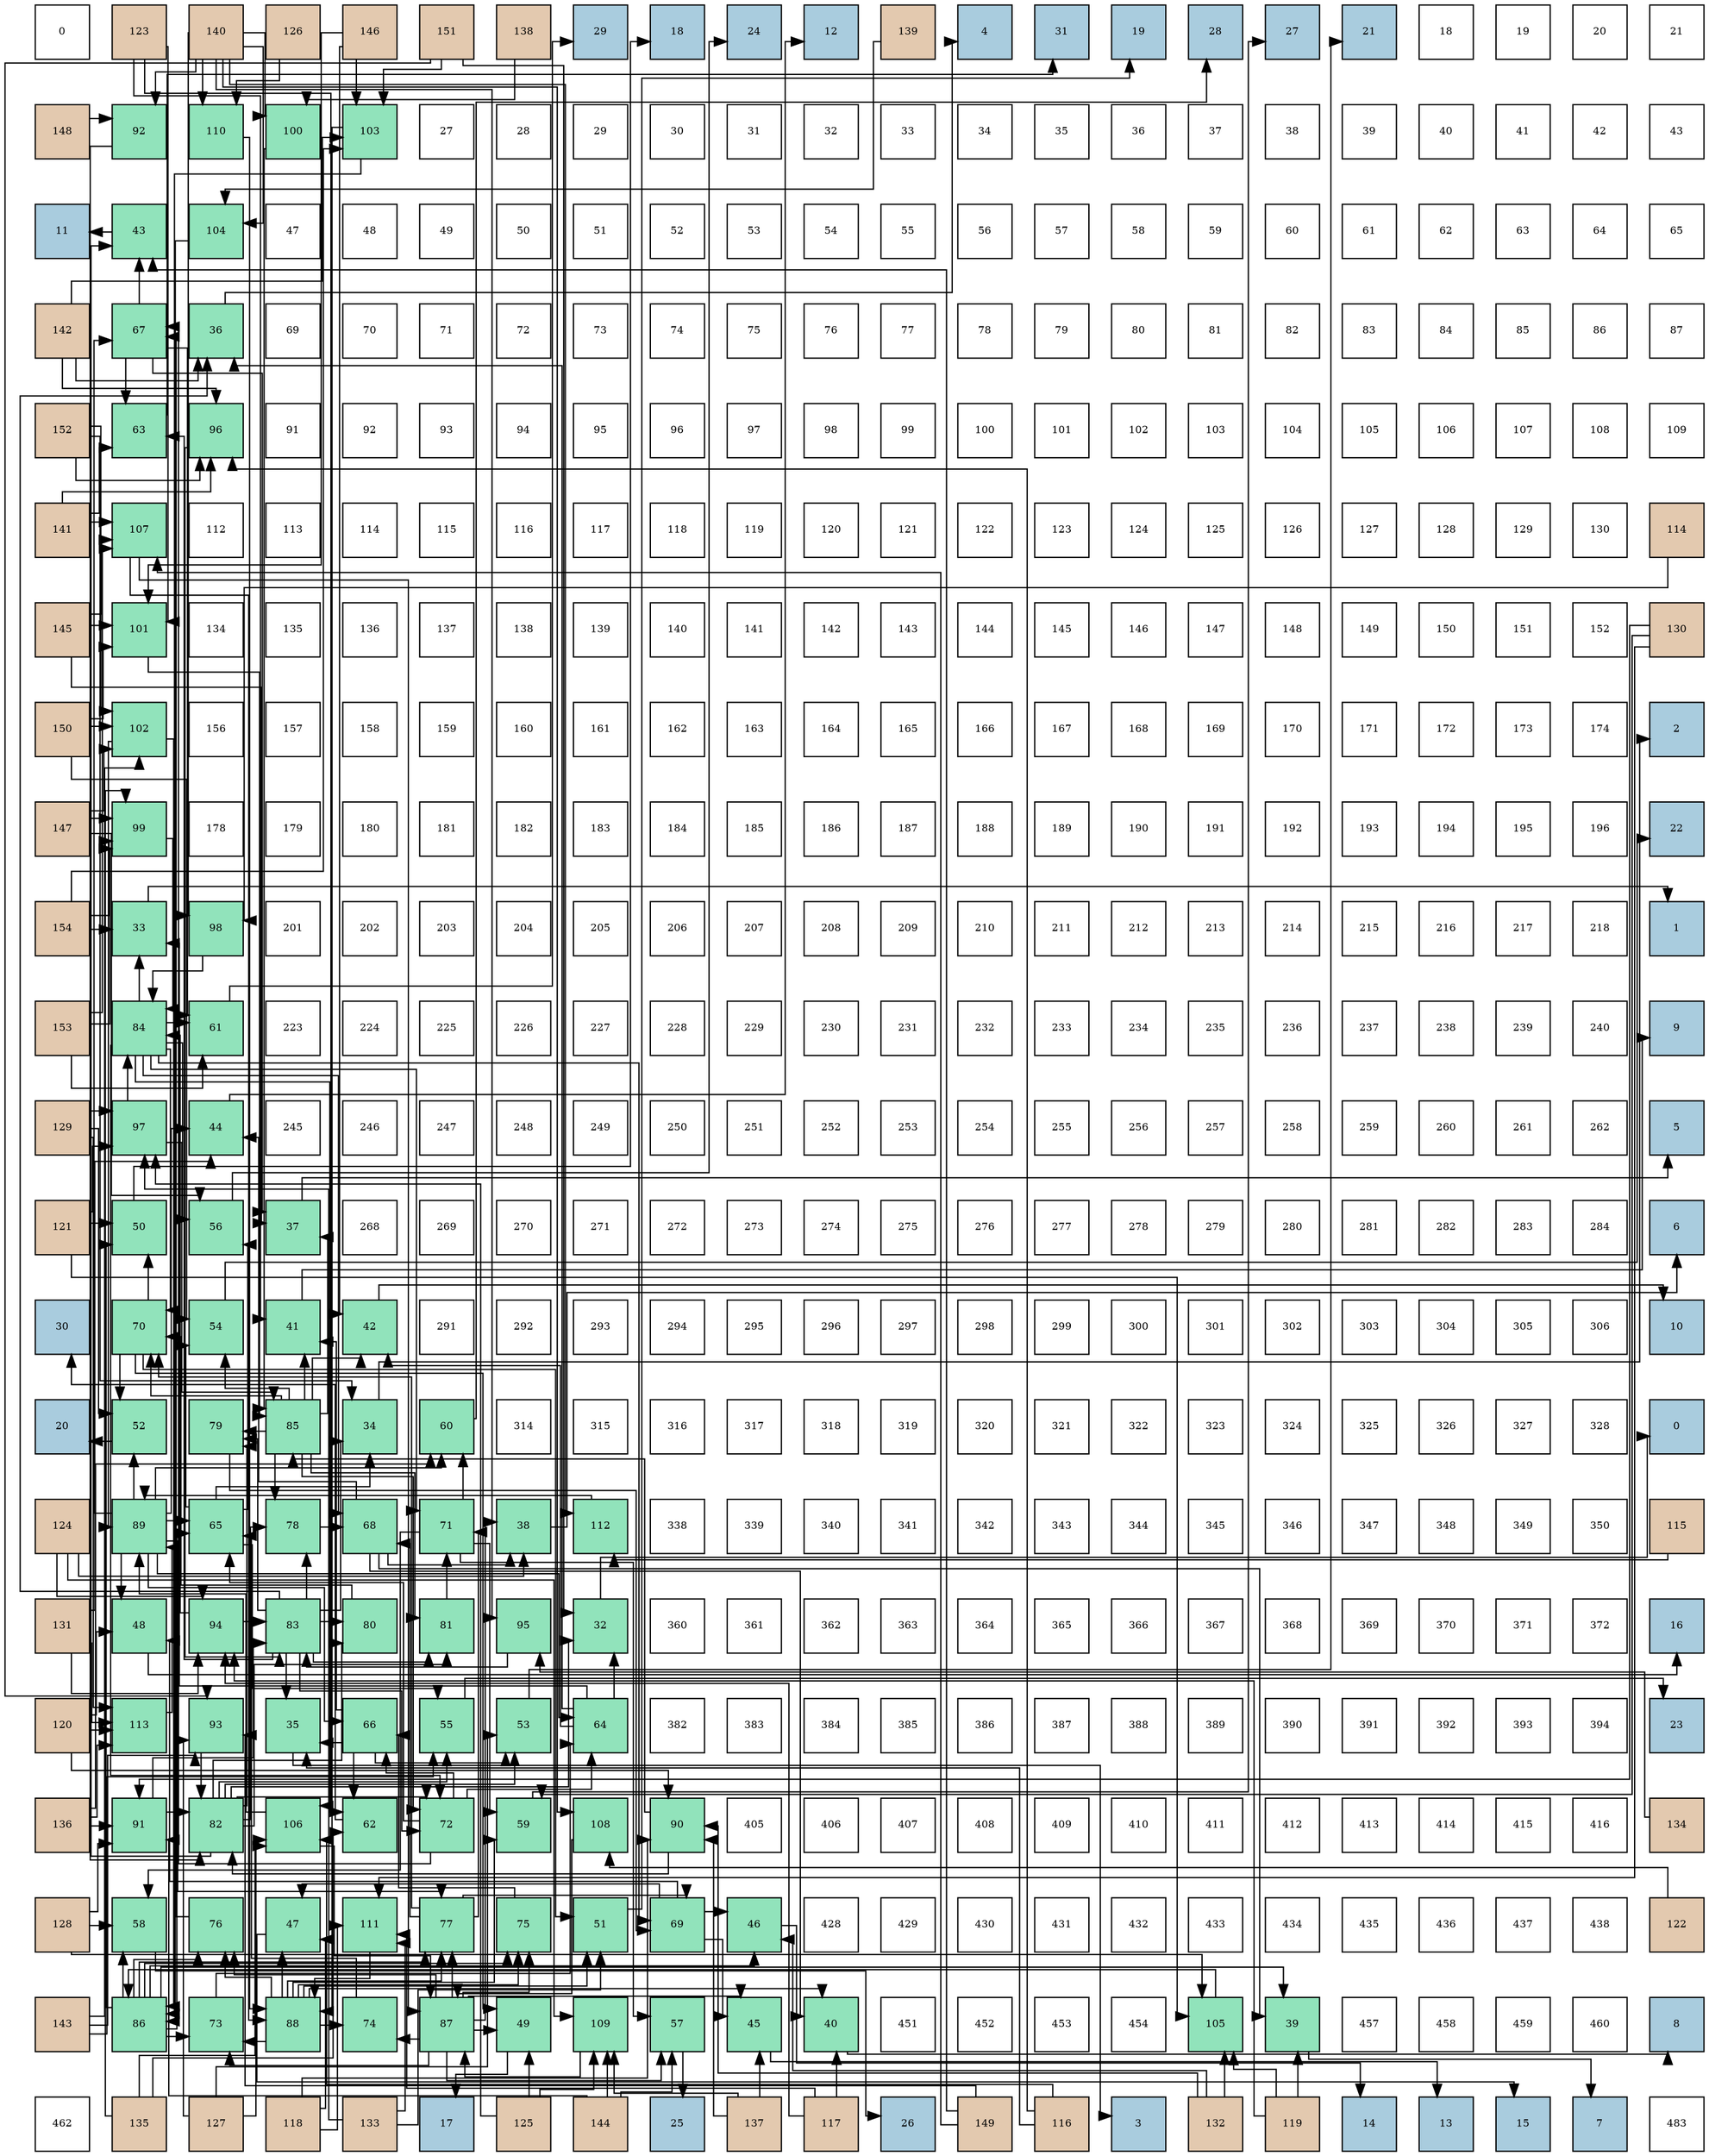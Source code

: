 digraph layout{
 rankdir=TB;
 splines=ortho;
 node [style=filled shape=square fixedsize=true width=0.6];
0[label="0", fontsize=8, fillcolor="#ffffff"];
1[label="123", fontsize=8, fillcolor="#e3c9af"];
2[label="140", fontsize=8, fillcolor="#e3c9af"];
3[label="126", fontsize=8, fillcolor="#e3c9af"];
4[label="146", fontsize=8, fillcolor="#e3c9af"];
5[label="151", fontsize=8, fillcolor="#e3c9af"];
6[label="138", fontsize=8, fillcolor="#e3c9af"];
7[label="29", fontsize=8, fillcolor="#a9ccde"];
8[label="18", fontsize=8, fillcolor="#a9ccde"];
9[label="24", fontsize=8, fillcolor="#a9ccde"];
10[label="12", fontsize=8, fillcolor="#a9ccde"];
11[label="139", fontsize=8, fillcolor="#e3c9af"];
12[label="4", fontsize=8, fillcolor="#a9ccde"];
13[label="31", fontsize=8, fillcolor="#a9ccde"];
14[label="19", fontsize=8, fillcolor="#a9ccde"];
15[label="28", fontsize=8, fillcolor="#a9ccde"];
16[label="27", fontsize=8, fillcolor="#a9ccde"];
17[label="21", fontsize=8, fillcolor="#a9ccde"];
18[label="18", fontsize=8, fillcolor="#ffffff"];
19[label="19", fontsize=8, fillcolor="#ffffff"];
20[label="20", fontsize=8, fillcolor="#ffffff"];
21[label="21", fontsize=8, fillcolor="#ffffff"];
22[label="148", fontsize=8, fillcolor="#e3c9af"];
23[label="92", fontsize=8, fillcolor="#91e3bb"];
24[label="110", fontsize=8, fillcolor="#91e3bb"];
25[label="100", fontsize=8, fillcolor="#91e3bb"];
26[label="103", fontsize=8, fillcolor="#91e3bb"];
27[label="27", fontsize=8, fillcolor="#ffffff"];
28[label="28", fontsize=8, fillcolor="#ffffff"];
29[label="29", fontsize=8, fillcolor="#ffffff"];
30[label="30", fontsize=8, fillcolor="#ffffff"];
31[label="31", fontsize=8, fillcolor="#ffffff"];
32[label="32", fontsize=8, fillcolor="#ffffff"];
33[label="33", fontsize=8, fillcolor="#ffffff"];
34[label="34", fontsize=8, fillcolor="#ffffff"];
35[label="35", fontsize=8, fillcolor="#ffffff"];
36[label="36", fontsize=8, fillcolor="#ffffff"];
37[label="37", fontsize=8, fillcolor="#ffffff"];
38[label="38", fontsize=8, fillcolor="#ffffff"];
39[label="39", fontsize=8, fillcolor="#ffffff"];
40[label="40", fontsize=8, fillcolor="#ffffff"];
41[label="41", fontsize=8, fillcolor="#ffffff"];
42[label="42", fontsize=8, fillcolor="#ffffff"];
43[label="43", fontsize=8, fillcolor="#ffffff"];
44[label="11", fontsize=8, fillcolor="#a9ccde"];
45[label="43", fontsize=8, fillcolor="#91e3bb"];
46[label="104", fontsize=8, fillcolor="#91e3bb"];
47[label="47", fontsize=8, fillcolor="#ffffff"];
48[label="48", fontsize=8, fillcolor="#ffffff"];
49[label="49", fontsize=8, fillcolor="#ffffff"];
50[label="50", fontsize=8, fillcolor="#ffffff"];
51[label="51", fontsize=8, fillcolor="#ffffff"];
52[label="52", fontsize=8, fillcolor="#ffffff"];
53[label="53", fontsize=8, fillcolor="#ffffff"];
54[label="54", fontsize=8, fillcolor="#ffffff"];
55[label="55", fontsize=8, fillcolor="#ffffff"];
56[label="56", fontsize=8, fillcolor="#ffffff"];
57[label="57", fontsize=8, fillcolor="#ffffff"];
58[label="58", fontsize=8, fillcolor="#ffffff"];
59[label="59", fontsize=8, fillcolor="#ffffff"];
60[label="60", fontsize=8, fillcolor="#ffffff"];
61[label="61", fontsize=8, fillcolor="#ffffff"];
62[label="62", fontsize=8, fillcolor="#ffffff"];
63[label="63", fontsize=8, fillcolor="#ffffff"];
64[label="64", fontsize=8, fillcolor="#ffffff"];
65[label="65", fontsize=8, fillcolor="#ffffff"];
66[label="142", fontsize=8, fillcolor="#e3c9af"];
67[label="67", fontsize=8, fillcolor="#91e3bb"];
68[label="36", fontsize=8, fillcolor="#91e3bb"];
69[label="69", fontsize=8, fillcolor="#ffffff"];
70[label="70", fontsize=8, fillcolor="#ffffff"];
71[label="71", fontsize=8, fillcolor="#ffffff"];
72[label="72", fontsize=8, fillcolor="#ffffff"];
73[label="73", fontsize=8, fillcolor="#ffffff"];
74[label="74", fontsize=8, fillcolor="#ffffff"];
75[label="75", fontsize=8, fillcolor="#ffffff"];
76[label="76", fontsize=8, fillcolor="#ffffff"];
77[label="77", fontsize=8, fillcolor="#ffffff"];
78[label="78", fontsize=8, fillcolor="#ffffff"];
79[label="79", fontsize=8, fillcolor="#ffffff"];
80[label="80", fontsize=8, fillcolor="#ffffff"];
81[label="81", fontsize=8, fillcolor="#ffffff"];
82[label="82", fontsize=8, fillcolor="#ffffff"];
83[label="83", fontsize=8, fillcolor="#ffffff"];
84[label="84", fontsize=8, fillcolor="#ffffff"];
85[label="85", fontsize=8, fillcolor="#ffffff"];
86[label="86", fontsize=8, fillcolor="#ffffff"];
87[label="87", fontsize=8, fillcolor="#ffffff"];
88[label="152", fontsize=8, fillcolor="#e3c9af"];
89[label="63", fontsize=8, fillcolor="#91e3bb"];
90[label="96", fontsize=8, fillcolor="#91e3bb"];
91[label="91", fontsize=8, fillcolor="#ffffff"];
92[label="92", fontsize=8, fillcolor="#ffffff"];
93[label="93", fontsize=8, fillcolor="#ffffff"];
94[label="94", fontsize=8, fillcolor="#ffffff"];
95[label="95", fontsize=8, fillcolor="#ffffff"];
96[label="96", fontsize=8, fillcolor="#ffffff"];
97[label="97", fontsize=8, fillcolor="#ffffff"];
98[label="98", fontsize=8, fillcolor="#ffffff"];
99[label="99", fontsize=8, fillcolor="#ffffff"];
100[label="100", fontsize=8, fillcolor="#ffffff"];
101[label="101", fontsize=8, fillcolor="#ffffff"];
102[label="102", fontsize=8, fillcolor="#ffffff"];
103[label="103", fontsize=8, fillcolor="#ffffff"];
104[label="104", fontsize=8, fillcolor="#ffffff"];
105[label="105", fontsize=8, fillcolor="#ffffff"];
106[label="106", fontsize=8, fillcolor="#ffffff"];
107[label="107", fontsize=8, fillcolor="#ffffff"];
108[label="108", fontsize=8, fillcolor="#ffffff"];
109[label="109", fontsize=8, fillcolor="#ffffff"];
110[label="141", fontsize=8, fillcolor="#e3c9af"];
111[label="107", fontsize=8, fillcolor="#91e3bb"];
112[label="112", fontsize=8, fillcolor="#ffffff"];
113[label="113", fontsize=8, fillcolor="#ffffff"];
114[label="114", fontsize=8, fillcolor="#ffffff"];
115[label="115", fontsize=8, fillcolor="#ffffff"];
116[label="116", fontsize=8, fillcolor="#ffffff"];
117[label="117", fontsize=8, fillcolor="#ffffff"];
118[label="118", fontsize=8, fillcolor="#ffffff"];
119[label="119", fontsize=8, fillcolor="#ffffff"];
120[label="120", fontsize=8, fillcolor="#ffffff"];
121[label="121", fontsize=8, fillcolor="#ffffff"];
122[label="122", fontsize=8, fillcolor="#ffffff"];
123[label="123", fontsize=8, fillcolor="#ffffff"];
124[label="124", fontsize=8, fillcolor="#ffffff"];
125[label="125", fontsize=8, fillcolor="#ffffff"];
126[label="126", fontsize=8, fillcolor="#ffffff"];
127[label="127", fontsize=8, fillcolor="#ffffff"];
128[label="128", fontsize=8, fillcolor="#ffffff"];
129[label="129", fontsize=8, fillcolor="#ffffff"];
130[label="130", fontsize=8, fillcolor="#ffffff"];
131[label="114", fontsize=8, fillcolor="#e3c9af"];
132[label="145", fontsize=8, fillcolor="#e3c9af"];
133[label="101", fontsize=8, fillcolor="#91e3bb"];
134[label="134", fontsize=8, fillcolor="#ffffff"];
135[label="135", fontsize=8, fillcolor="#ffffff"];
136[label="136", fontsize=8, fillcolor="#ffffff"];
137[label="137", fontsize=8, fillcolor="#ffffff"];
138[label="138", fontsize=8, fillcolor="#ffffff"];
139[label="139", fontsize=8, fillcolor="#ffffff"];
140[label="140", fontsize=8, fillcolor="#ffffff"];
141[label="141", fontsize=8, fillcolor="#ffffff"];
142[label="142", fontsize=8, fillcolor="#ffffff"];
143[label="143", fontsize=8, fillcolor="#ffffff"];
144[label="144", fontsize=8, fillcolor="#ffffff"];
145[label="145", fontsize=8, fillcolor="#ffffff"];
146[label="146", fontsize=8, fillcolor="#ffffff"];
147[label="147", fontsize=8, fillcolor="#ffffff"];
148[label="148", fontsize=8, fillcolor="#ffffff"];
149[label="149", fontsize=8, fillcolor="#ffffff"];
150[label="150", fontsize=8, fillcolor="#ffffff"];
151[label="151", fontsize=8, fillcolor="#ffffff"];
152[label="152", fontsize=8, fillcolor="#ffffff"];
153[label="130", fontsize=8, fillcolor="#e3c9af"];
154[label="150", fontsize=8, fillcolor="#e3c9af"];
155[label="102", fontsize=8, fillcolor="#91e3bb"];
156[label="156", fontsize=8, fillcolor="#ffffff"];
157[label="157", fontsize=8, fillcolor="#ffffff"];
158[label="158", fontsize=8, fillcolor="#ffffff"];
159[label="159", fontsize=8, fillcolor="#ffffff"];
160[label="160", fontsize=8, fillcolor="#ffffff"];
161[label="161", fontsize=8, fillcolor="#ffffff"];
162[label="162", fontsize=8, fillcolor="#ffffff"];
163[label="163", fontsize=8, fillcolor="#ffffff"];
164[label="164", fontsize=8, fillcolor="#ffffff"];
165[label="165", fontsize=8, fillcolor="#ffffff"];
166[label="166", fontsize=8, fillcolor="#ffffff"];
167[label="167", fontsize=8, fillcolor="#ffffff"];
168[label="168", fontsize=8, fillcolor="#ffffff"];
169[label="169", fontsize=8, fillcolor="#ffffff"];
170[label="170", fontsize=8, fillcolor="#ffffff"];
171[label="171", fontsize=8, fillcolor="#ffffff"];
172[label="172", fontsize=8, fillcolor="#ffffff"];
173[label="173", fontsize=8, fillcolor="#ffffff"];
174[label="174", fontsize=8, fillcolor="#ffffff"];
175[label="2", fontsize=8, fillcolor="#a9ccde"];
176[label="147", fontsize=8, fillcolor="#e3c9af"];
177[label="99", fontsize=8, fillcolor="#91e3bb"];
178[label="178", fontsize=8, fillcolor="#ffffff"];
179[label="179", fontsize=8, fillcolor="#ffffff"];
180[label="180", fontsize=8, fillcolor="#ffffff"];
181[label="181", fontsize=8, fillcolor="#ffffff"];
182[label="182", fontsize=8, fillcolor="#ffffff"];
183[label="183", fontsize=8, fillcolor="#ffffff"];
184[label="184", fontsize=8, fillcolor="#ffffff"];
185[label="185", fontsize=8, fillcolor="#ffffff"];
186[label="186", fontsize=8, fillcolor="#ffffff"];
187[label="187", fontsize=8, fillcolor="#ffffff"];
188[label="188", fontsize=8, fillcolor="#ffffff"];
189[label="189", fontsize=8, fillcolor="#ffffff"];
190[label="190", fontsize=8, fillcolor="#ffffff"];
191[label="191", fontsize=8, fillcolor="#ffffff"];
192[label="192", fontsize=8, fillcolor="#ffffff"];
193[label="193", fontsize=8, fillcolor="#ffffff"];
194[label="194", fontsize=8, fillcolor="#ffffff"];
195[label="195", fontsize=8, fillcolor="#ffffff"];
196[label="196", fontsize=8, fillcolor="#ffffff"];
197[label="22", fontsize=8, fillcolor="#a9ccde"];
198[label="154", fontsize=8, fillcolor="#e3c9af"];
199[label="33", fontsize=8, fillcolor="#91e3bb"];
200[label="98", fontsize=8, fillcolor="#91e3bb"];
201[label="201", fontsize=8, fillcolor="#ffffff"];
202[label="202", fontsize=8, fillcolor="#ffffff"];
203[label="203", fontsize=8, fillcolor="#ffffff"];
204[label="204", fontsize=8, fillcolor="#ffffff"];
205[label="205", fontsize=8, fillcolor="#ffffff"];
206[label="206", fontsize=8, fillcolor="#ffffff"];
207[label="207", fontsize=8, fillcolor="#ffffff"];
208[label="208", fontsize=8, fillcolor="#ffffff"];
209[label="209", fontsize=8, fillcolor="#ffffff"];
210[label="210", fontsize=8, fillcolor="#ffffff"];
211[label="211", fontsize=8, fillcolor="#ffffff"];
212[label="212", fontsize=8, fillcolor="#ffffff"];
213[label="213", fontsize=8, fillcolor="#ffffff"];
214[label="214", fontsize=8, fillcolor="#ffffff"];
215[label="215", fontsize=8, fillcolor="#ffffff"];
216[label="216", fontsize=8, fillcolor="#ffffff"];
217[label="217", fontsize=8, fillcolor="#ffffff"];
218[label="218", fontsize=8, fillcolor="#ffffff"];
219[label="1", fontsize=8, fillcolor="#a9ccde"];
220[label="153", fontsize=8, fillcolor="#e3c9af"];
221[label="84", fontsize=8, fillcolor="#91e3bb"];
222[label="61", fontsize=8, fillcolor="#91e3bb"];
223[label="223", fontsize=8, fillcolor="#ffffff"];
224[label="224", fontsize=8, fillcolor="#ffffff"];
225[label="225", fontsize=8, fillcolor="#ffffff"];
226[label="226", fontsize=8, fillcolor="#ffffff"];
227[label="227", fontsize=8, fillcolor="#ffffff"];
228[label="228", fontsize=8, fillcolor="#ffffff"];
229[label="229", fontsize=8, fillcolor="#ffffff"];
230[label="230", fontsize=8, fillcolor="#ffffff"];
231[label="231", fontsize=8, fillcolor="#ffffff"];
232[label="232", fontsize=8, fillcolor="#ffffff"];
233[label="233", fontsize=8, fillcolor="#ffffff"];
234[label="234", fontsize=8, fillcolor="#ffffff"];
235[label="235", fontsize=8, fillcolor="#ffffff"];
236[label="236", fontsize=8, fillcolor="#ffffff"];
237[label="237", fontsize=8, fillcolor="#ffffff"];
238[label="238", fontsize=8, fillcolor="#ffffff"];
239[label="239", fontsize=8, fillcolor="#ffffff"];
240[label="240", fontsize=8, fillcolor="#ffffff"];
241[label="9", fontsize=8, fillcolor="#a9ccde"];
242[label="129", fontsize=8, fillcolor="#e3c9af"];
243[label="97", fontsize=8, fillcolor="#91e3bb"];
244[label="44", fontsize=8, fillcolor="#91e3bb"];
245[label="245", fontsize=8, fillcolor="#ffffff"];
246[label="246", fontsize=8, fillcolor="#ffffff"];
247[label="247", fontsize=8, fillcolor="#ffffff"];
248[label="248", fontsize=8, fillcolor="#ffffff"];
249[label="249", fontsize=8, fillcolor="#ffffff"];
250[label="250", fontsize=8, fillcolor="#ffffff"];
251[label="251", fontsize=8, fillcolor="#ffffff"];
252[label="252", fontsize=8, fillcolor="#ffffff"];
253[label="253", fontsize=8, fillcolor="#ffffff"];
254[label="254", fontsize=8, fillcolor="#ffffff"];
255[label="255", fontsize=8, fillcolor="#ffffff"];
256[label="256", fontsize=8, fillcolor="#ffffff"];
257[label="257", fontsize=8, fillcolor="#ffffff"];
258[label="258", fontsize=8, fillcolor="#ffffff"];
259[label="259", fontsize=8, fillcolor="#ffffff"];
260[label="260", fontsize=8, fillcolor="#ffffff"];
261[label="261", fontsize=8, fillcolor="#ffffff"];
262[label="262", fontsize=8, fillcolor="#ffffff"];
263[label="5", fontsize=8, fillcolor="#a9ccde"];
264[label="121", fontsize=8, fillcolor="#e3c9af"];
265[label="50", fontsize=8, fillcolor="#91e3bb"];
266[label="56", fontsize=8, fillcolor="#91e3bb"];
267[label="37", fontsize=8, fillcolor="#91e3bb"];
268[label="268", fontsize=8, fillcolor="#ffffff"];
269[label="269", fontsize=8, fillcolor="#ffffff"];
270[label="270", fontsize=8, fillcolor="#ffffff"];
271[label="271", fontsize=8, fillcolor="#ffffff"];
272[label="272", fontsize=8, fillcolor="#ffffff"];
273[label="273", fontsize=8, fillcolor="#ffffff"];
274[label="274", fontsize=8, fillcolor="#ffffff"];
275[label="275", fontsize=8, fillcolor="#ffffff"];
276[label="276", fontsize=8, fillcolor="#ffffff"];
277[label="277", fontsize=8, fillcolor="#ffffff"];
278[label="278", fontsize=8, fillcolor="#ffffff"];
279[label="279", fontsize=8, fillcolor="#ffffff"];
280[label="280", fontsize=8, fillcolor="#ffffff"];
281[label="281", fontsize=8, fillcolor="#ffffff"];
282[label="282", fontsize=8, fillcolor="#ffffff"];
283[label="283", fontsize=8, fillcolor="#ffffff"];
284[label="284", fontsize=8, fillcolor="#ffffff"];
285[label="6", fontsize=8, fillcolor="#a9ccde"];
286[label="30", fontsize=8, fillcolor="#a9ccde"];
287[label="70", fontsize=8, fillcolor="#91e3bb"];
288[label="54", fontsize=8, fillcolor="#91e3bb"];
289[label="41", fontsize=8, fillcolor="#91e3bb"];
290[label="42", fontsize=8, fillcolor="#91e3bb"];
291[label="291", fontsize=8, fillcolor="#ffffff"];
292[label="292", fontsize=8, fillcolor="#ffffff"];
293[label="293", fontsize=8, fillcolor="#ffffff"];
294[label="294", fontsize=8, fillcolor="#ffffff"];
295[label="295", fontsize=8, fillcolor="#ffffff"];
296[label="296", fontsize=8, fillcolor="#ffffff"];
297[label="297", fontsize=8, fillcolor="#ffffff"];
298[label="298", fontsize=8, fillcolor="#ffffff"];
299[label="299", fontsize=8, fillcolor="#ffffff"];
300[label="300", fontsize=8, fillcolor="#ffffff"];
301[label="301", fontsize=8, fillcolor="#ffffff"];
302[label="302", fontsize=8, fillcolor="#ffffff"];
303[label="303", fontsize=8, fillcolor="#ffffff"];
304[label="304", fontsize=8, fillcolor="#ffffff"];
305[label="305", fontsize=8, fillcolor="#ffffff"];
306[label="306", fontsize=8, fillcolor="#ffffff"];
307[label="10", fontsize=8, fillcolor="#a9ccde"];
308[label="20", fontsize=8, fillcolor="#a9ccde"];
309[label="52", fontsize=8, fillcolor="#91e3bb"];
310[label="79", fontsize=8, fillcolor="#91e3bb"];
311[label="85", fontsize=8, fillcolor="#91e3bb"];
312[label="34", fontsize=8, fillcolor="#91e3bb"];
313[label="60", fontsize=8, fillcolor="#91e3bb"];
314[label="314", fontsize=8, fillcolor="#ffffff"];
315[label="315", fontsize=8, fillcolor="#ffffff"];
316[label="316", fontsize=8, fillcolor="#ffffff"];
317[label="317", fontsize=8, fillcolor="#ffffff"];
318[label="318", fontsize=8, fillcolor="#ffffff"];
319[label="319", fontsize=8, fillcolor="#ffffff"];
320[label="320", fontsize=8, fillcolor="#ffffff"];
321[label="321", fontsize=8, fillcolor="#ffffff"];
322[label="322", fontsize=8, fillcolor="#ffffff"];
323[label="323", fontsize=8, fillcolor="#ffffff"];
324[label="324", fontsize=8, fillcolor="#ffffff"];
325[label="325", fontsize=8, fillcolor="#ffffff"];
326[label="326", fontsize=8, fillcolor="#ffffff"];
327[label="327", fontsize=8, fillcolor="#ffffff"];
328[label="328", fontsize=8, fillcolor="#ffffff"];
329[label="0", fontsize=8, fillcolor="#a9ccde"];
330[label="124", fontsize=8, fillcolor="#e3c9af"];
331[label="89", fontsize=8, fillcolor="#91e3bb"];
332[label="65", fontsize=8, fillcolor="#91e3bb"];
333[label="78", fontsize=8, fillcolor="#91e3bb"];
334[label="68", fontsize=8, fillcolor="#91e3bb"];
335[label="71", fontsize=8, fillcolor="#91e3bb"];
336[label="38", fontsize=8, fillcolor="#91e3bb"];
337[label="112", fontsize=8, fillcolor="#91e3bb"];
338[label="338", fontsize=8, fillcolor="#ffffff"];
339[label="339", fontsize=8, fillcolor="#ffffff"];
340[label="340", fontsize=8, fillcolor="#ffffff"];
341[label="341", fontsize=8, fillcolor="#ffffff"];
342[label="342", fontsize=8, fillcolor="#ffffff"];
343[label="343", fontsize=8, fillcolor="#ffffff"];
344[label="344", fontsize=8, fillcolor="#ffffff"];
345[label="345", fontsize=8, fillcolor="#ffffff"];
346[label="346", fontsize=8, fillcolor="#ffffff"];
347[label="347", fontsize=8, fillcolor="#ffffff"];
348[label="348", fontsize=8, fillcolor="#ffffff"];
349[label="349", fontsize=8, fillcolor="#ffffff"];
350[label="350", fontsize=8, fillcolor="#ffffff"];
351[label="115", fontsize=8, fillcolor="#e3c9af"];
352[label="131", fontsize=8, fillcolor="#e3c9af"];
353[label="48", fontsize=8, fillcolor="#91e3bb"];
354[label="94", fontsize=8, fillcolor="#91e3bb"];
355[label="83", fontsize=8, fillcolor="#91e3bb"];
356[label="80", fontsize=8, fillcolor="#91e3bb"];
357[label="81", fontsize=8, fillcolor="#91e3bb"];
358[label="95", fontsize=8, fillcolor="#91e3bb"];
359[label="32", fontsize=8, fillcolor="#91e3bb"];
360[label="360", fontsize=8, fillcolor="#ffffff"];
361[label="361", fontsize=8, fillcolor="#ffffff"];
362[label="362", fontsize=8, fillcolor="#ffffff"];
363[label="363", fontsize=8, fillcolor="#ffffff"];
364[label="364", fontsize=8, fillcolor="#ffffff"];
365[label="365", fontsize=8, fillcolor="#ffffff"];
366[label="366", fontsize=8, fillcolor="#ffffff"];
367[label="367", fontsize=8, fillcolor="#ffffff"];
368[label="368", fontsize=8, fillcolor="#ffffff"];
369[label="369", fontsize=8, fillcolor="#ffffff"];
370[label="370", fontsize=8, fillcolor="#ffffff"];
371[label="371", fontsize=8, fillcolor="#ffffff"];
372[label="372", fontsize=8, fillcolor="#ffffff"];
373[label="16", fontsize=8, fillcolor="#a9ccde"];
374[label="120", fontsize=8, fillcolor="#e3c9af"];
375[label="113", fontsize=8, fillcolor="#91e3bb"];
376[label="93", fontsize=8, fillcolor="#91e3bb"];
377[label="35", fontsize=8, fillcolor="#91e3bb"];
378[label="66", fontsize=8, fillcolor="#91e3bb"];
379[label="55", fontsize=8, fillcolor="#91e3bb"];
380[label="53", fontsize=8, fillcolor="#91e3bb"];
381[label="64", fontsize=8, fillcolor="#91e3bb"];
382[label="382", fontsize=8, fillcolor="#ffffff"];
383[label="383", fontsize=8, fillcolor="#ffffff"];
384[label="384", fontsize=8, fillcolor="#ffffff"];
385[label="385", fontsize=8, fillcolor="#ffffff"];
386[label="386", fontsize=8, fillcolor="#ffffff"];
387[label="387", fontsize=8, fillcolor="#ffffff"];
388[label="388", fontsize=8, fillcolor="#ffffff"];
389[label="389", fontsize=8, fillcolor="#ffffff"];
390[label="390", fontsize=8, fillcolor="#ffffff"];
391[label="391", fontsize=8, fillcolor="#ffffff"];
392[label="392", fontsize=8, fillcolor="#ffffff"];
393[label="393", fontsize=8, fillcolor="#ffffff"];
394[label="394", fontsize=8, fillcolor="#ffffff"];
395[label="23", fontsize=8, fillcolor="#a9ccde"];
396[label="136", fontsize=8, fillcolor="#e3c9af"];
397[label="91", fontsize=8, fillcolor="#91e3bb"];
398[label="82", fontsize=8, fillcolor="#91e3bb"];
399[label="106", fontsize=8, fillcolor="#91e3bb"];
400[label="62", fontsize=8, fillcolor="#91e3bb"];
401[label="72", fontsize=8, fillcolor="#91e3bb"];
402[label="59", fontsize=8, fillcolor="#91e3bb"];
403[label="108", fontsize=8, fillcolor="#91e3bb"];
404[label="90", fontsize=8, fillcolor="#91e3bb"];
405[label="405", fontsize=8, fillcolor="#ffffff"];
406[label="406", fontsize=8, fillcolor="#ffffff"];
407[label="407", fontsize=8, fillcolor="#ffffff"];
408[label="408", fontsize=8, fillcolor="#ffffff"];
409[label="409", fontsize=8, fillcolor="#ffffff"];
410[label="410", fontsize=8, fillcolor="#ffffff"];
411[label="411", fontsize=8, fillcolor="#ffffff"];
412[label="412", fontsize=8, fillcolor="#ffffff"];
413[label="413", fontsize=8, fillcolor="#ffffff"];
414[label="414", fontsize=8, fillcolor="#ffffff"];
415[label="415", fontsize=8, fillcolor="#ffffff"];
416[label="416", fontsize=8, fillcolor="#ffffff"];
417[label="134", fontsize=8, fillcolor="#e3c9af"];
418[label="128", fontsize=8, fillcolor="#e3c9af"];
419[label="58", fontsize=8, fillcolor="#91e3bb"];
420[label="76", fontsize=8, fillcolor="#91e3bb"];
421[label="47", fontsize=8, fillcolor="#91e3bb"];
422[label="111", fontsize=8, fillcolor="#91e3bb"];
423[label="77", fontsize=8, fillcolor="#91e3bb"];
424[label="75", fontsize=8, fillcolor="#91e3bb"];
425[label="51", fontsize=8, fillcolor="#91e3bb"];
426[label="69", fontsize=8, fillcolor="#91e3bb"];
427[label="46", fontsize=8, fillcolor="#91e3bb"];
428[label="428", fontsize=8, fillcolor="#ffffff"];
429[label="429", fontsize=8, fillcolor="#ffffff"];
430[label="430", fontsize=8, fillcolor="#ffffff"];
431[label="431", fontsize=8, fillcolor="#ffffff"];
432[label="432", fontsize=8, fillcolor="#ffffff"];
433[label="433", fontsize=8, fillcolor="#ffffff"];
434[label="434", fontsize=8, fillcolor="#ffffff"];
435[label="435", fontsize=8, fillcolor="#ffffff"];
436[label="436", fontsize=8, fillcolor="#ffffff"];
437[label="437", fontsize=8, fillcolor="#ffffff"];
438[label="438", fontsize=8, fillcolor="#ffffff"];
439[label="122", fontsize=8, fillcolor="#e3c9af"];
440[label="143", fontsize=8, fillcolor="#e3c9af"];
441[label="86", fontsize=8, fillcolor="#91e3bb"];
442[label="73", fontsize=8, fillcolor="#91e3bb"];
443[label="88", fontsize=8, fillcolor="#91e3bb"];
444[label="74", fontsize=8, fillcolor="#91e3bb"];
445[label="87", fontsize=8, fillcolor="#91e3bb"];
446[label="49", fontsize=8, fillcolor="#91e3bb"];
447[label="109", fontsize=8, fillcolor="#91e3bb"];
448[label="57", fontsize=8, fillcolor="#91e3bb"];
449[label="45", fontsize=8, fillcolor="#91e3bb"];
450[label="40", fontsize=8, fillcolor="#91e3bb"];
451[label="451", fontsize=8, fillcolor="#ffffff"];
452[label="452", fontsize=8, fillcolor="#ffffff"];
453[label="453", fontsize=8, fillcolor="#ffffff"];
454[label="454", fontsize=8, fillcolor="#ffffff"];
455[label="105", fontsize=8, fillcolor="#91e3bb"];
456[label="39", fontsize=8, fillcolor="#91e3bb"];
457[label="457", fontsize=8, fillcolor="#ffffff"];
458[label="458", fontsize=8, fillcolor="#ffffff"];
459[label="459", fontsize=8, fillcolor="#ffffff"];
460[label="460", fontsize=8, fillcolor="#ffffff"];
461[label="8", fontsize=8, fillcolor="#a9ccde"];
462[label="462", fontsize=8, fillcolor="#ffffff"];
463[label="135", fontsize=8, fillcolor="#e3c9af"];
464[label="127", fontsize=8, fillcolor="#e3c9af"];
465[label="118", fontsize=8, fillcolor="#e3c9af"];
466[label="133", fontsize=8, fillcolor="#e3c9af"];
467[label="17", fontsize=8, fillcolor="#a9ccde"];
468[label="125", fontsize=8, fillcolor="#e3c9af"];
469[label="144", fontsize=8, fillcolor="#e3c9af"];
470[label="25", fontsize=8, fillcolor="#a9ccde"];
471[label="137", fontsize=8, fillcolor="#e3c9af"];
472[label="117", fontsize=8, fillcolor="#e3c9af"];
473[label="26", fontsize=8, fillcolor="#a9ccde"];
474[label="149", fontsize=8, fillcolor="#e3c9af"];
475[label="116", fontsize=8, fillcolor="#e3c9af"];
476[label="3", fontsize=8, fillcolor="#a9ccde"];
477[label="132", fontsize=8, fillcolor="#e3c9af"];
478[label="119", fontsize=8, fillcolor="#e3c9af"];
479[label="14", fontsize=8, fillcolor="#a9ccde"];
480[label="13", fontsize=8, fillcolor="#a9ccde"];
481[label="15", fontsize=8, fillcolor="#a9ccde"];
482[label="7", fontsize=8, fillcolor="#a9ccde"];
483[label="483", fontsize=8, fillcolor="#ffffff"];
edge [constraint=false, style=vis];359 -> 329;
199 -> 219;
312 -> 175;
377 -> 476;
68 -> 12;
267 -> 263;
336 -> 285;
456 -> 482;
450 -> 461;
289 -> 241;
290 -> 307;
45 -> 44;
244 -> 10;
449 -> 480;
427 -> 479;
421 -> 481;
353 -> 373;
446 -> 467;
265 -> 8;
425 -> 14;
309 -> 308;
380 -> 17;
288 -> 197;
379 -> 395;
266 -> 9;
448 -> 470;
419 -> 473;
402 -> 16;
313 -> 15;
222 -> 7;
400 -> 286;
89 -> 13;
381 -> 359;
381 -> 199;
381 -> 68;
381 -> 290;
332 -> 312;
332 -> 288;
332 -> 379;
332 -> 266;
378 -> 377;
378 -> 289;
378 -> 380;
378 -> 400;
67 -> 267;
67 -> 45;
67 -> 222;
67 -> 89;
334 -> 336;
334 -> 456;
334 -> 450;
334 -> 244;
426 -> 449;
426 -> 427;
426 -> 421;
426 -> 353;
287 -> 446;
287 -> 265;
287 -> 425;
287 -> 309;
335 -> 448;
335 -> 419;
335 -> 402;
335 -> 313;
401 -> 381;
401 -> 332;
401 -> 378;
401 -> 67;
442 -> 381;
444 -> 332;
424 -> 378;
420 -> 67;
423 -> 334;
423 -> 426;
423 -> 287;
423 -> 335;
333 -> 334;
310 -> 426;
356 -> 287;
357 -> 335;
398 -> 359;
398 -> 45;
398 -> 380;
398 -> 379;
398 -> 401;
398 -> 333;
398 -> 310;
398 -> 356;
398 -> 357;
355 -> 312;
355 -> 377;
355 -> 68;
355 -> 89;
355 -> 401;
355 -> 333;
355 -> 310;
355 -> 356;
355 -> 357;
221 -> 199;
221 -> 266;
221 -> 222;
221 -> 400;
221 -> 334;
221 -> 426;
221 -> 287;
221 -> 335;
221 -> 401;
311 -> 267;
311 -> 289;
311 -> 290;
311 -> 288;
311 -> 287;
311 -> 401;
311 -> 333;
311 -> 310;
311 -> 357;
441 -> 456;
441 -> 427;
441 -> 265;
441 -> 419;
441 -> 332;
441 -> 442;
441 -> 424;
441 -> 420;
441 -> 423;
445 -> 336;
445 -> 449;
445 -> 446;
445 -> 448;
445 -> 442;
445 -> 444;
445 -> 424;
445 -> 420;
445 -> 423;
443 -> 450;
443 -> 421;
443 -> 425;
443 -> 402;
443 -> 442;
443 -> 444;
443 -> 424;
443 -> 420;
443 -> 423;
331 -> 244;
331 -> 353;
331 -> 309;
331 -> 313;
331 -> 381;
331 -> 332;
331 -> 378;
331 -> 67;
331 -> 423;
404 -> 398;
404 -> 311;
397 -> 398;
397 -> 355;
23 -> 398;
376 -> 398;
354 -> 355;
354 -> 221;
358 -> 355;
90 -> 355;
243 -> 221;
243 -> 311;
200 -> 221;
177 -> 221;
25 -> 311;
133 -> 311;
155 -> 441;
155 -> 331;
26 -> 441;
26 -> 443;
46 -> 441;
455 -> 441;
399 -> 445;
399 -> 331;
111 -> 445;
111 -> 443;
403 -> 445;
447 -> 445;
24 -> 443;
422 -> 443;
337 -> 331;
375 -> 331;
131 -> 200;
351 -> 337;
475 -> 377;
475 -> 90;
475 -> 399;
472 -> 450;
472 -> 354;
472 -> 422;
465 -> 421;
465 -> 404;
465 -> 422;
478 -> 456;
478 -> 354;
478 -> 455;
374 -> 353;
374 -> 404;
374 -> 375;
264 -> 265;
264 -> 243;
264 -> 455;
439 -> 403;
1 -> 289;
1 -> 133;
1 -> 399;
330 -> 336;
330 -> 354;
330 -> 447;
468 -> 446;
468 -> 243;
468 -> 447;
3 -> 24;
464 -> 380;
464 -> 376;
464 -> 399;
418 -> 419;
418 -> 397;
418 -> 455;
242 -> 309;
242 -> 243;
242 -> 375;
153 -> 402;
153 -> 397;
153 -> 422;
352 -> 244;
352 -> 354;
352 -> 375;
477 -> 427;
477 -> 404;
477 -> 455;
466 -> 425;
466 -> 243;
466 -> 422;
417 -> 358;
463 -> 400;
463 -> 177;
463 -> 399;
396 -> 313;
396 -> 397;
396 -> 375;
471 -> 449;
471 -> 404;
471 -> 447;
6 -> 25;
11 -> 46;
2 -> 23;
2 -> 358;
2 -> 200;
2 -> 25;
2 -> 46;
2 -> 403;
2 -> 24;
2 -> 337;
110 -> 89;
110 -> 90;
110 -> 111;
66 -> 68;
66 -> 90;
66 -> 26;
440 -> 379;
440 -> 376;
440 -> 155;
469 -> 448;
469 -> 397;
469 -> 447;
132 -> 267;
132 -> 133;
132 -> 111;
4 -> 290;
4 -> 133;
4 -> 26;
176 -> 266;
176 -> 177;
176 -> 155;
22 -> 23;
474 -> 45;
474 -> 376;
474 -> 111;
154 -> 288;
154 -> 133;
154 -> 155;
5 -> 359;
5 -> 376;
5 -> 26;
88 -> 312;
88 -> 90;
88 -> 155;
220 -> 222;
220 -> 177;
220 -> 111;
198 -> 199;
198 -> 177;
198 -> 26;
edge [constraint=true, style=invis];
0 -> 22 -> 44 -> 66 -> 88 -> 110 -> 132 -> 154 -> 176 -> 198 -> 220 -> 242 -> 264 -> 286 -> 308 -> 330 -> 352 -> 374 -> 396 -> 418 -> 440 -> 462;
1 -> 23 -> 45 -> 67 -> 89 -> 111 -> 133 -> 155 -> 177 -> 199 -> 221 -> 243 -> 265 -> 287 -> 309 -> 331 -> 353 -> 375 -> 397 -> 419 -> 441 -> 463;
2 -> 24 -> 46 -> 68 -> 90 -> 112 -> 134 -> 156 -> 178 -> 200 -> 222 -> 244 -> 266 -> 288 -> 310 -> 332 -> 354 -> 376 -> 398 -> 420 -> 442 -> 464;
3 -> 25 -> 47 -> 69 -> 91 -> 113 -> 135 -> 157 -> 179 -> 201 -> 223 -> 245 -> 267 -> 289 -> 311 -> 333 -> 355 -> 377 -> 399 -> 421 -> 443 -> 465;
4 -> 26 -> 48 -> 70 -> 92 -> 114 -> 136 -> 158 -> 180 -> 202 -> 224 -> 246 -> 268 -> 290 -> 312 -> 334 -> 356 -> 378 -> 400 -> 422 -> 444 -> 466;
5 -> 27 -> 49 -> 71 -> 93 -> 115 -> 137 -> 159 -> 181 -> 203 -> 225 -> 247 -> 269 -> 291 -> 313 -> 335 -> 357 -> 379 -> 401 -> 423 -> 445 -> 467;
6 -> 28 -> 50 -> 72 -> 94 -> 116 -> 138 -> 160 -> 182 -> 204 -> 226 -> 248 -> 270 -> 292 -> 314 -> 336 -> 358 -> 380 -> 402 -> 424 -> 446 -> 468;
7 -> 29 -> 51 -> 73 -> 95 -> 117 -> 139 -> 161 -> 183 -> 205 -> 227 -> 249 -> 271 -> 293 -> 315 -> 337 -> 359 -> 381 -> 403 -> 425 -> 447 -> 469;
8 -> 30 -> 52 -> 74 -> 96 -> 118 -> 140 -> 162 -> 184 -> 206 -> 228 -> 250 -> 272 -> 294 -> 316 -> 338 -> 360 -> 382 -> 404 -> 426 -> 448 -> 470;
9 -> 31 -> 53 -> 75 -> 97 -> 119 -> 141 -> 163 -> 185 -> 207 -> 229 -> 251 -> 273 -> 295 -> 317 -> 339 -> 361 -> 383 -> 405 -> 427 -> 449 -> 471;
10 -> 32 -> 54 -> 76 -> 98 -> 120 -> 142 -> 164 -> 186 -> 208 -> 230 -> 252 -> 274 -> 296 -> 318 -> 340 -> 362 -> 384 -> 406 -> 428 -> 450 -> 472;
11 -> 33 -> 55 -> 77 -> 99 -> 121 -> 143 -> 165 -> 187 -> 209 -> 231 -> 253 -> 275 -> 297 -> 319 -> 341 -> 363 -> 385 -> 407 -> 429 -> 451 -> 473;
12 -> 34 -> 56 -> 78 -> 100 -> 122 -> 144 -> 166 -> 188 -> 210 -> 232 -> 254 -> 276 -> 298 -> 320 -> 342 -> 364 -> 386 -> 408 -> 430 -> 452 -> 474;
13 -> 35 -> 57 -> 79 -> 101 -> 123 -> 145 -> 167 -> 189 -> 211 -> 233 -> 255 -> 277 -> 299 -> 321 -> 343 -> 365 -> 387 -> 409 -> 431 -> 453 -> 475;
14 -> 36 -> 58 -> 80 -> 102 -> 124 -> 146 -> 168 -> 190 -> 212 -> 234 -> 256 -> 278 -> 300 -> 322 -> 344 -> 366 -> 388 -> 410 -> 432 -> 454 -> 476;
15 -> 37 -> 59 -> 81 -> 103 -> 125 -> 147 -> 169 -> 191 -> 213 -> 235 -> 257 -> 279 -> 301 -> 323 -> 345 -> 367 -> 389 -> 411 -> 433 -> 455 -> 477;
16 -> 38 -> 60 -> 82 -> 104 -> 126 -> 148 -> 170 -> 192 -> 214 -> 236 -> 258 -> 280 -> 302 -> 324 -> 346 -> 368 -> 390 -> 412 -> 434 -> 456 -> 478;
17 -> 39 -> 61 -> 83 -> 105 -> 127 -> 149 -> 171 -> 193 -> 215 -> 237 -> 259 -> 281 -> 303 -> 325 -> 347 -> 369 -> 391 -> 413 -> 435 -> 457 -> 479;
18 -> 40 -> 62 -> 84 -> 106 -> 128 -> 150 -> 172 -> 194 -> 216 -> 238 -> 260 -> 282 -> 304 -> 326 -> 348 -> 370 -> 392 -> 414 -> 436 -> 458 -> 480;
19 -> 41 -> 63 -> 85 -> 107 -> 129 -> 151 -> 173 -> 195 -> 217 -> 239 -> 261 -> 283 -> 305 -> 327 -> 349 -> 371 -> 393 -> 415 -> 437 -> 459 -> 481;
20 -> 42 -> 64 -> 86 -> 108 -> 130 -> 152 -> 174 -> 196 -> 218 -> 240 -> 262 -> 284 -> 306 -> 328 -> 350 -> 372 -> 394 -> 416 -> 438 -> 460 -> 482;
21 -> 43 -> 65 -> 87 -> 109 -> 131 -> 153 -> 175 -> 197 -> 219 -> 241 -> 263 -> 285 -> 307 -> 329 -> 351 -> 373 -> 395 -> 417 -> 439 -> 461 -> 483;
rank = same {0 -> 1 -> 2 -> 3 -> 4 -> 5 -> 6 -> 7 -> 8 -> 9 -> 10 -> 11 -> 12 -> 13 -> 14 -> 15 -> 16 -> 17 -> 18 -> 19 -> 20 -> 21};
rank = same {22 -> 23 -> 24 -> 25 -> 26 -> 27 -> 28 -> 29 -> 30 -> 31 -> 32 -> 33 -> 34 -> 35 -> 36 -> 37 -> 38 -> 39 -> 40 -> 41 -> 42 -> 43};
rank = same {44 -> 45 -> 46 -> 47 -> 48 -> 49 -> 50 -> 51 -> 52 -> 53 -> 54 -> 55 -> 56 -> 57 -> 58 -> 59 -> 60 -> 61 -> 62 -> 63 -> 64 -> 65};
rank = same {66 -> 67 -> 68 -> 69 -> 70 -> 71 -> 72 -> 73 -> 74 -> 75 -> 76 -> 77 -> 78 -> 79 -> 80 -> 81 -> 82 -> 83 -> 84 -> 85 -> 86 -> 87};
rank = same {88 -> 89 -> 90 -> 91 -> 92 -> 93 -> 94 -> 95 -> 96 -> 97 -> 98 -> 99 -> 100 -> 101 -> 102 -> 103 -> 104 -> 105 -> 106 -> 107 -> 108 -> 109};
rank = same {110 -> 111 -> 112 -> 113 -> 114 -> 115 -> 116 -> 117 -> 118 -> 119 -> 120 -> 121 -> 122 -> 123 -> 124 -> 125 -> 126 -> 127 -> 128 -> 129 -> 130 -> 131};
rank = same {132 -> 133 -> 134 -> 135 -> 136 -> 137 -> 138 -> 139 -> 140 -> 141 -> 142 -> 143 -> 144 -> 145 -> 146 -> 147 -> 148 -> 149 -> 150 -> 151 -> 152 -> 153};
rank = same {154 -> 155 -> 156 -> 157 -> 158 -> 159 -> 160 -> 161 -> 162 -> 163 -> 164 -> 165 -> 166 -> 167 -> 168 -> 169 -> 170 -> 171 -> 172 -> 173 -> 174 -> 175};
rank = same {176 -> 177 -> 178 -> 179 -> 180 -> 181 -> 182 -> 183 -> 184 -> 185 -> 186 -> 187 -> 188 -> 189 -> 190 -> 191 -> 192 -> 193 -> 194 -> 195 -> 196 -> 197};
rank = same {198 -> 199 -> 200 -> 201 -> 202 -> 203 -> 204 -> 205 -> 206 -> 207 -> 208 -> 209 -> 210 -> 211 -> 212 -> 213 -> 214 -> 215 -> 216 -> 217 -> 218 -> 219};
rank = same {220 -> 221 -> 222 -> 223 -> 224 -> 225 -> 226 -> 227 -> 228 -> 229 -> 230 -> 231 -> 232 -> 233 -> 234 -> 235 -> 236 -> 237 -> 238 -> 239 -> 240 -> 241};
rank = same {242 -> 243 -> 244 -> 245 -> 246 -> 247 -> 248 -> 249 -> 250 -> 251 -> 252 -> 253 -> 254 -> 255 -> 256 -> 257 -> 258 -> 259 -> 260 -> 261 -> 262 -> 263};
rank = same {264 -> 265 -> 266 -> 267 -> 268 -> 269 -> 270 -> 271 -> 272 -> 273 -> 274 -> 275 -> 276 -> 277 -> 278 -> 279 -> 280 -> 281 -> 282 -> 283 -> 284 -> 285};
rank = same {286 -> 287 -> 288 -> 289 -> 290 -> 291 -> 292 -> 293 -> 294 -> 295 -> 296 -> 297 -> 298 -> 299 -> 300 -> 301 -> 302 -> 303 -> 304 -> 305 -> 306 -> 307};
rank = same {308 -> 309 -> 310 -> 311 -> 312 -> 313 -> 314 -> 315 -> 316 -> 317 -> 318 -> 319 -> 320 -> 321 -> 322 -> 323 -> 324 -> 325 -> 326 -> 327 -> 328 -> 329};
rank = same {330 -> 331 -> 332 -> 333 -> 334 -> 335 -> 336 -> 337 -> 338 -> 339 -> 340 -> 341 -> 342 -> 343 -> 344 -> 345 -> 346 -> 347 -> 348 -> 349 -> 350 -> 351};
rank = same {352 -> 353 -> 354 -> 355 -> 356 -> 357 -> 358 -> 359 -> 360 -> 361 -> 362 -> 363 -> 364 -> 365 -> 366 -> 367 -> 368 -> 369 -> 370 -> 371 -> 372 -> 373};
rank = same {374 -> 375 -> 376 -> 377 -> 378 -> 379 -> 380 -> 381 -> 382 -> 383 -> 384 -> 385 -> 386 -> 387 -> 388 -> 389 -> 390 -> 391 -> 392 -> 393 -> 394 -> 395};
rank = same {396 -> 397 -> 398 -> 399 -> 400 -> 401 -> 402 -> 403 -> 404 -> 405 -> 406 -> 407 -> 408 -> 409 -> 410 -> 411 -> 412 -> 413 -> 414 -> 415 -> 416 -> 417};
rank = same {418 -> 419 -> 420 -> 421 -> 422 -> 423 -> 424 -> 425 -> 426 -> 427 -> 428 -> 429 -> 430 -> 431 -> 432 -> 433 -> 434 -> 435 -> 436 -> 437 -> 438 -> 439};
rank = same {440 -> 441 -> 442 -> 443 -> 444 -> 445 -> 446 -> 447 -> 448 -> 449 -> 450 -> 451 -> 452 -> 453 -> 454 -> 455 -> 456 -> 457 -> 458 -> 459 -> 460 -> 461};
rank = same {462 -> 463 -> 464 -> 465 -> 466 -> 467 -> 468 -> 469 -> 470 -> 471 -> 472 -> 473 -> 474 -> 475 -> 476 -> 477 -> 478 -> 479 -> 480 -> 481 -> 482 -> 483};
}